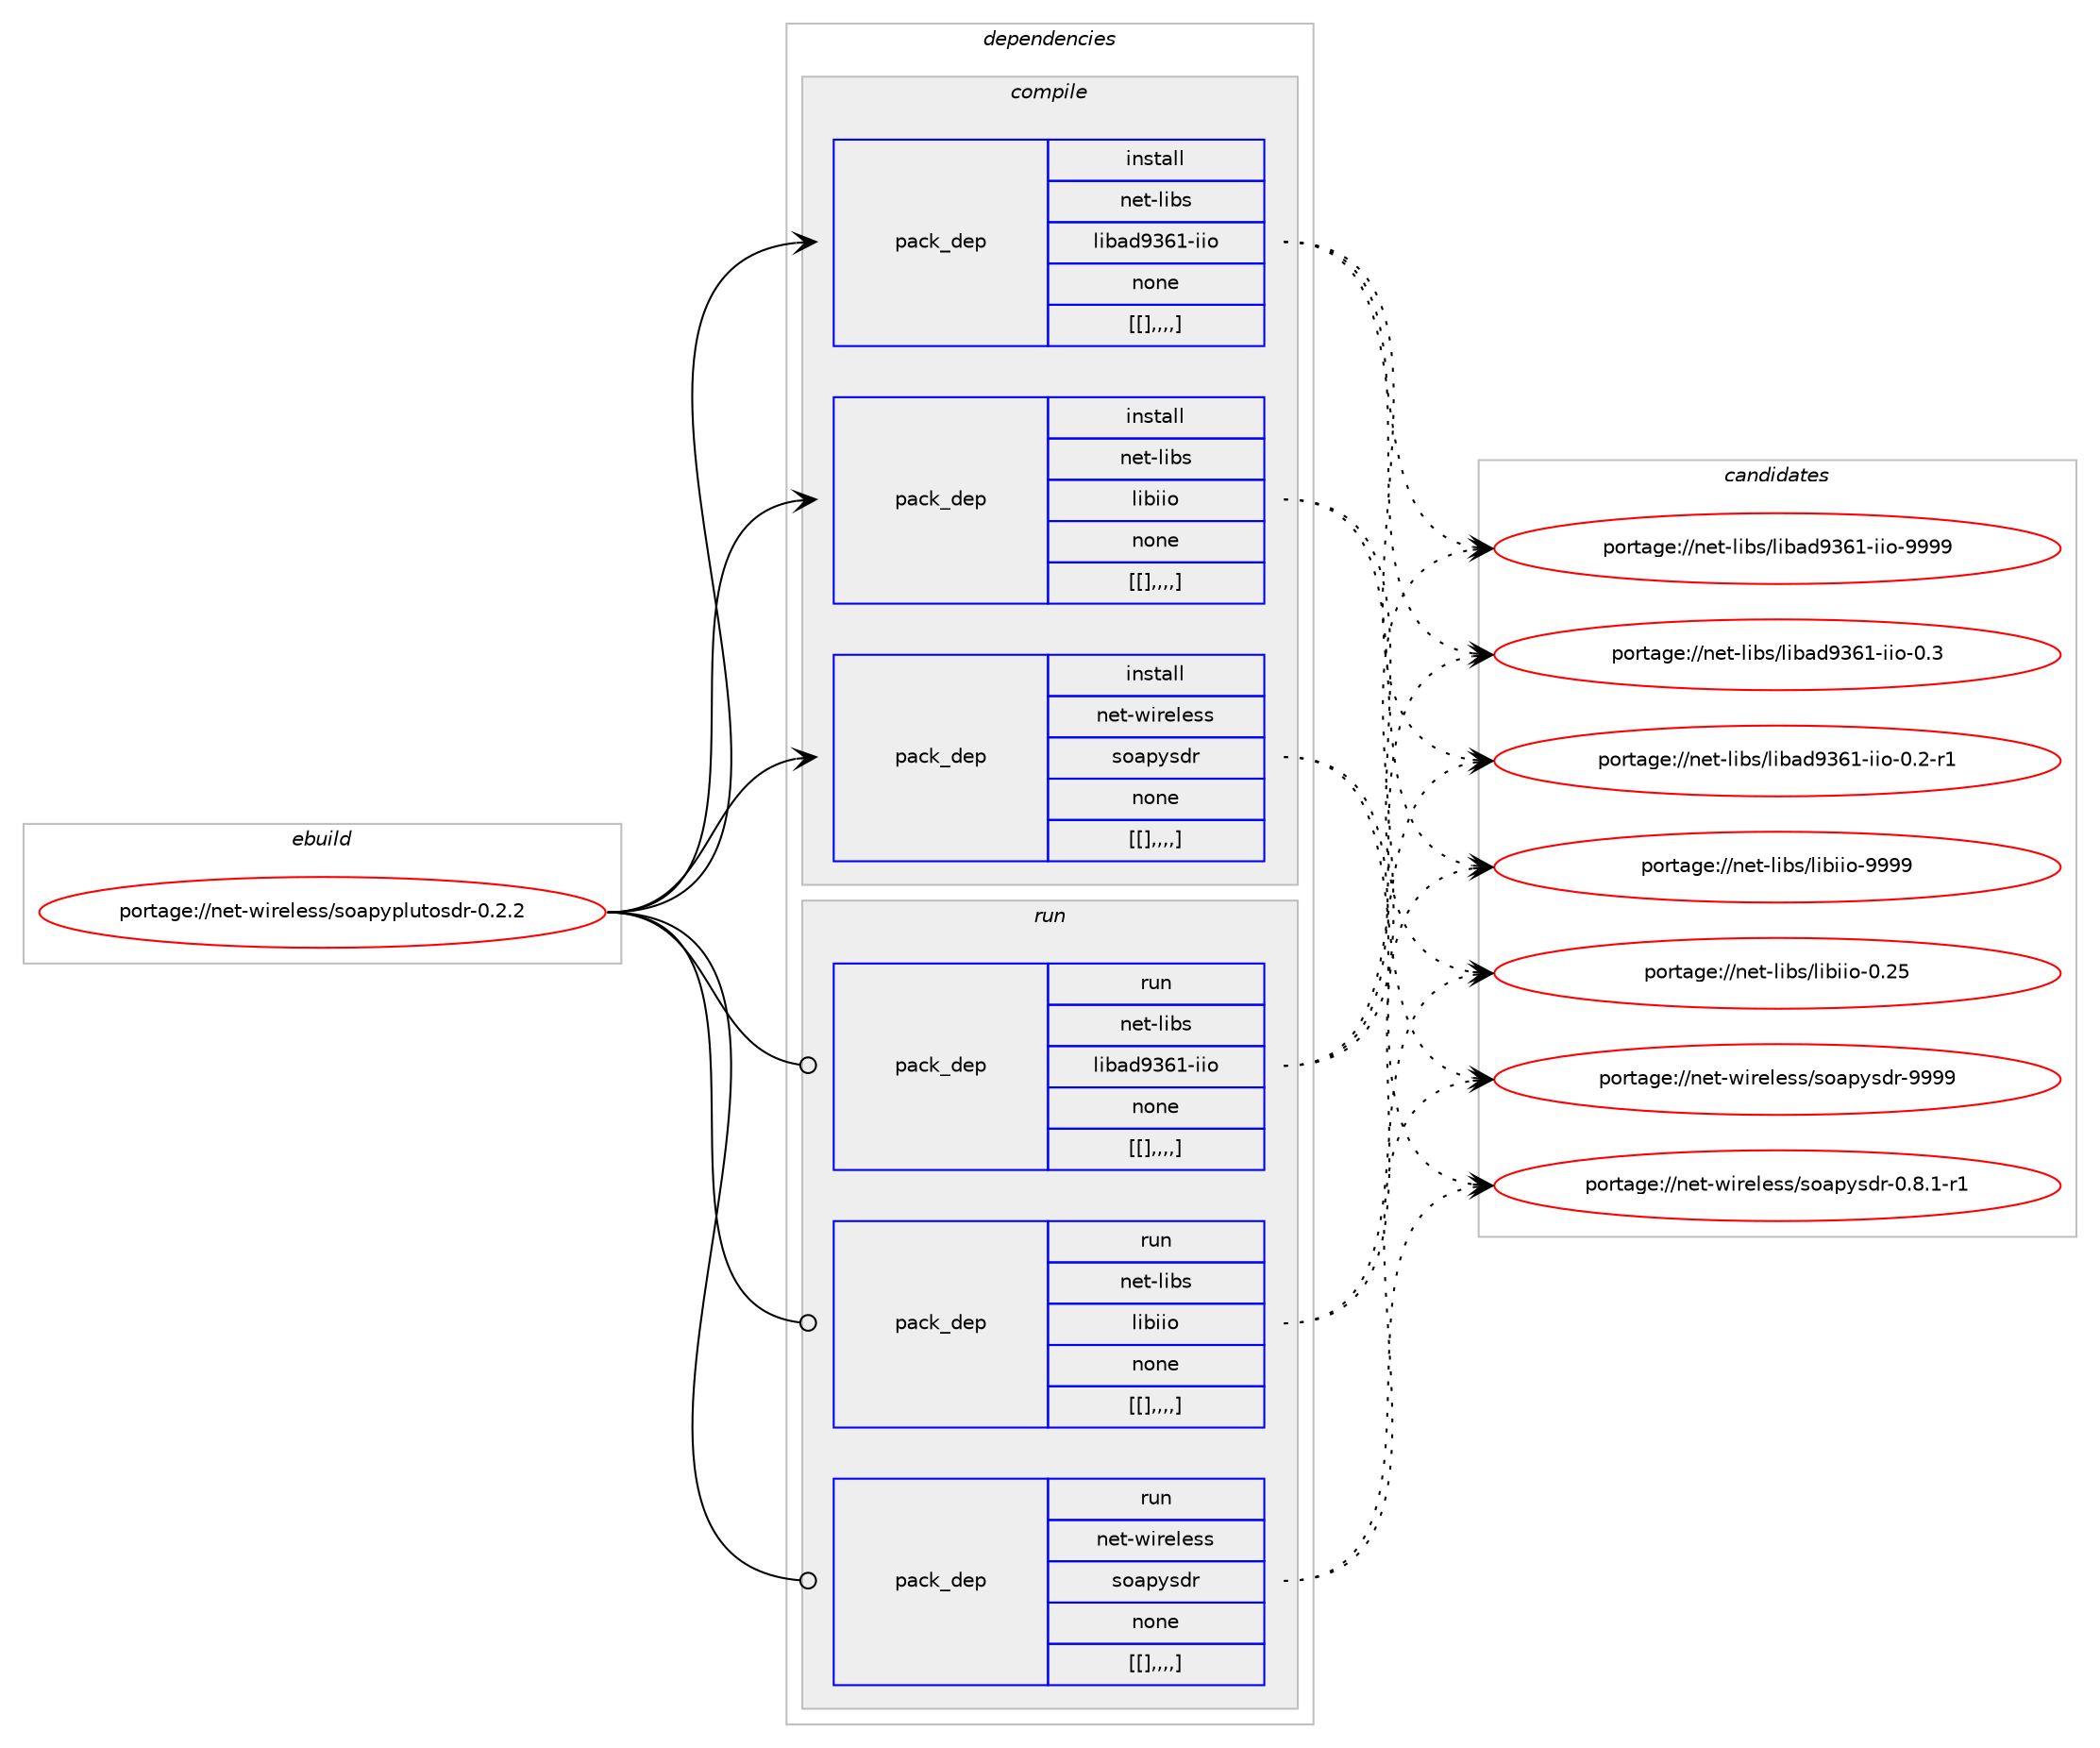 digraph prolog {

# *************
# Graph options
# *************

newrank=true;
concentrate=true;
compound=true;
graph [rankdir=LR,fontname=Helvetica,fontsize=10,ranksep=1.5];#, ranksep=2.5, nodesep=0.2];
edge  [arrowhead=vee];
node  [fontname=Helvetica,fontsize=10];

# **********
# The ebuild
# **********

subgraph cluster_leftcol {
color=gray;
label=<<i>ebuild</i>>;
id [label="portage://net-wireless/soapyplutosdr-0.2.2", color=red, width=4, href="../net-wireless/soapyplutosdr-0.2.2.svg"];
}

# ****************
# The dependencies
# ****************

subgraph cluster_midcol {
color=gray;
label=<<i>dependencies</i>>;
subgraph cluster_compile {
fillcolor="#eeeeee";
style=filled;
label=<<i>compile</i>>;
subgraph pack296110 {
dependency406239 [label=<<TABLE BORDER="0" CELLBORDER="1" CELLSPACING="0" CELLPADDING="4" WIDTH="220"><TR><TD ROWSPAN="6" CELLPADDING="30">pack_dep</TD></TR><TR><TD WIDTH="110">install</TD></TR><TR><TD>net-libs</TD></TR><TR><TD>libad9361-iio</TD></TR><TR><TD>none</TD></TR><TR><TD>[[],,,,]</TD></TR></TABLE>>, shape=none, color=blue];
}
id:e -> dependency406239:w [weight=20,style="solid",arrowhead="vee"];
subgraph pack296111 {
dependency406240 [label=<<TABLE BORDER="0" CELLBORDER="1" CELLSPACING="0" CELLPADDING="4" WIDTH="220"><TR><TD ROWSPAN="6" CELLPADDING="30">pack_dep</TD></TR><TR><TD WIDTH="110">install</TD></TR><TR><TD>net-libs</TD></TR><TR><TD>libiio</TD></TR><TR><TD>none</TD></TR><TR><TD>[[],,,,]</TD></TR></TABLE>>, shape=none, color=blue];
}
id:e -> dependency406240:w [weight=20,style="solid",arrowhead="vee"];
subgraph pack296112 {
dependency406241 [label=<<TABLE BORDER="0" CELLBORDER="1" CELLSPACING="0" CELLPADDING="4" WIDTH="220"><TR><TD ROWSPAN="6" CELLPADDING="30">pack_dep</TD></TR><TR><TD WIDTH="110">install</TD></TR><TR><TD>net-wireless</TD></TR><TR><TD>soapysdr</TD></TR><TR><TD>none</TD></TR><TR><TD>[[],,,,]</TD></TR></TABLE>>, shape=none, color=blue];
}
id:e -> dependency406241:w [weight=20,style="solid",arrowhead="vee"];
}
subgraph cluster_compileandrun {
fillcolor="#eeeeee";
style=filled;
label=<<i>compile and run</i>>;
}
subgraph cluster_run {
fillcolor="#eeeeee";
style=filled;
label=<<i>run</i>>;
subgraph pack296113 {
dependency406242 [label=<<TABLE BORDER="0" CELLBORDER="1" CELLSPACING="0" CELLPADDING="4" WIDTH="220"><TR><TD ROWSPAN="6" CELLPADDING="30">pack_dep</TD></TR><TR><TD WIDTH="110">run</TD></TR><TR><TD>net-libs</TD></TR><TR><TD>libad9361-iio</TD></TR><TR><TD>none</TD></TR><TR><TD>[[],,,,]</TD></TR></TABLE>>, shape=none, color=blue];
}
id:e -> dependency406242:w [weight=20,style="solid",arrowhead="odot"];
subgraph pack296114 {
dependency406243 [label=<<TABLE BORDER="0" CELLBORDER="1" CELLSPACING="0" CELLPADDING="4" WIDTH="220"><TR><TD ROWSPAN="6" CELLPADDING="30">pack_dep</TD></TR><TR><TD WIDTH="110">run</TD></TR><TR><TD>net-libs</TD></TR><TR><TD>libiio</TD></TR><TR><TD>none</TD></TR><TR><TD>[[],,,,]</TD></TR></TABLE>>, shape=none, color=blue];
}
id:e -> dependency406243:w [weight=20,style="solid",arrowhead="odot"];
subgraph pack296115 {
dependency406244 [label=<<TABLE BORDER="0" CELLBORDER="1" CELLSPACING="0" CELLPADDING="4" WIDTH="220"><TR><TD ROWSPAN="6" CELLPADDING="30">pack_dep</TD></TR><TR><TD WIDTH="110">run</TD></TR><TR><TD>net-wireless</TD></TR><TR><TD>soapysdr</TD></TR><TR><TD>none</TD></TR><TR><TD>[[],,,,]</TD></TR></TABLE>>, shape=none, color=blue];
}
id:e -> dependency406244:w [weight=20,style="solid",arrowhead="odot"];
}
}

# **************
# The candidates
# **************

subgraph cluster_choices {
rank=same;
color=gray;
label=<<i>candidates</i>>;

subgraph choice296110 {
color=black;
nodesep=1;
choice110101116451081059811547108105989710057515449451051051114557575757 [label="portage://net-libs/libad9361-iio-9999", color=red, width=4,href="../net-libs/libad9361-iio-9999.svg"];
choice1101011164510810598115471081059897100575154494510510511145484651 [label="portage://net-libs/libad9361-iio-0.3", color=red, width=4,href="../net-libs/libad9361-iio-0.3.svg"];
choice11010111645108105981154710810598971005751544945105105111454846504511449 [label="portage://net-libs/libad9361-iio-0.2-r1", color=red, width=4,href="../net-libs/libad9361-iio-0.2-r1.svg"];
dependency406239:e -> choice110101116451081059811547108105989710057515449451051051114557575757:w [style=dotted,weight="100"];
dependency406239:e -> choice1101011164510810598115471081059897100575154494510510511145484651:w [style=dotted,weight="100"];
dependency406239:e -> choice11010111645108105981154710810598971005751544945105105111454846504511449:w [style=dotted,weight="100"];
}
subgraph choice296111 {
color=black;
nodesep=1;
choice110101116451081059811547108105981051051114557575757 [label="portage://net-libs/libiio-9999", color=red, width=4,href="../net-libs/libiio-9999.svg"];
choice110101116451081059811547108105981051051114548465053 [label="portage://net-libs/libiio-0.25", color=red, width=4,href="../net-libs/libiio-0.25.svg"];
dependency406240:e -> choice110101116451081059811547108105981051051114557575757:w [style=dotted,weight="100"];
dependency406240:e -> choice110101116451081059811547108105981051051114548465053:w [style=dotted,weight="100"];
}
subgraph choice296112 {
color=black;
nodesep=1;
choice1101011164511910511410110810111511547115111971121211151001144557575757 [label="portage://net-wireless/soapysdr-9999", color=red, width=4,href="../net-wireless/soapysdr-9999.svg"];
choice1101011164511910511410110810111511547115111971121211151001144548465646494511449 [label="portage://net-wireless/soapysdr-0.8.1-r1", color=red, width=4,href="../net-wireless/soapysdr-0.8.1-r1.svg"];
dependency406241:e -> choice1101011164511910511410110810111511547115111971121211151001144557575757:w [style=dotted,weight="100"];
dependency406241:e -> choice1101011164511910511410110810111511547115111971121211151001144548465646494511449:w [style=dotted,weight="100"];
}
subgraph choice296113 {
color=black;
nodesep=1;
choice110101116451081059811547108105989710057515449451051051114557575757 [label="portage://net-libs/libad9361-iio-9999", color=red, width=4,href="../net-libs/libad9361-iio-9999.svg"];
choice1101011164510810598115471081059897100575154494510510511145484651 [label="portage://net-libs/libad9361-iio-0.3", color=red, width=4,href="../net-libs/libad9361-iio-0.3.svg"];
choice11010111645108105981154710810598971005751544945105105111454846504511449 [label="portage://net-libs/libad9361-iio-0.2-r1", color=red, width=4,href="../net-libs/libad9361-iio-0.2-r1.svg"];
dependency406242:e -> choice110101116451081059811547108105989710057515449451051051114557575757:w [style=dotted,weight="100"];
dependency406242:e -> choice1101011164510810598115471081059897100575154494510510511145484651:w [style=dotted,weight="100"];
dependency406242:e -> choice11010111645108105981154710810598971005751544945105105111454846504511449:w [style=dotted,weight="100"];
}
subgraph choice296114 {
color=black;
nodesep=1;
choice110101116451081059811547108105981051051114557575757 [label="portage://net-libs/libiio-9999", color=red, width=4,href="../net-libs/libiio-9999.svg"];
choice110101116451081059811547108105981051051114548465053 [label="portage://net-libs/libiio-0.25", color=red, width=4,href="../net-libs/libiio-0.25.svg"];
dependency406243:e -> choice110101116451081059811547108105981051051114557575757:w [style=dotted,weight="100"];
dependency406243:e -> choice110101116451081059811547108105981051051114548465053:w [style=dotted,weight="100"];
}
subgraph choice296115 {
color=black;
nodesep=1;
choice1101011164511910511410110810111511547115111971121211151001144557575757 [label="portage://net-wireless/soapysdr-9999", color=red, width=4,href="../net-wireless/soapysdr-9999.svg"];
choice1101011164511910511410110810111511547115111971121211151001144548465646494511449 [label="portage://net-wireless/soapysdr-0.8.1-r1", color=red, width=4,href="../net-wireless/soapysdr-0.8.1-r1.svg"];
dependency406244:e -> choice1101011164511910511410110810111511547115111971121211151001144557575757:w [style=dotted,weight="100"];
dependency406244:e -> choice1101011164511910511410110810111511547115111971121211151001144548465646494511449:w [style=dotted,weight="100"];
}
}

}
